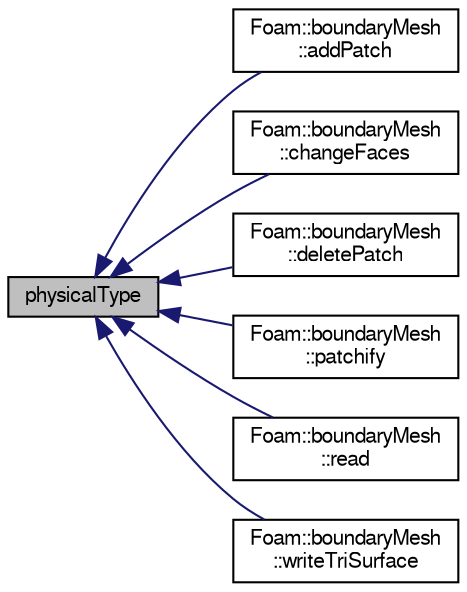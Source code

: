 digraph "physicalType"
{
  bgcolor="transparent";
  edge [fontname="FreeSans",fontsize="10",labelfontname="FreeSans",labelfontsize="10"];
  node [fontname="FreeSans",fontsize="10",shape=record];
  rankdir="LR";
  Node1 [label="physicalType",height=0.2,width=0.4,color="black", fillcolor="grey75", style="filled" fontcolor="black"];
  Node1 -> Node2 [dir="back",color="midnightblue",fontsize="10",style="solid",fontname="FreeSans"];
  Node2 [label="Foam::boundaryMesh\l::addPatch",height=0.2,width=0.4,color="black",URL="$a00142.html#a09c4e5c8d34934fb4a87b7e358903ec2",tooltip="Add to back of patch list. "];
  Node1 -> Node3 [dir="back",color="midnightblue",fontsize="10",style="solid",fontname="FreeSans"];
  Node3 [label="Foam::boundaryMesh\l::changeFaces",height=0.2,width=0.4,color="black",URL="$a00142.html#aa3edbdb390a2b28fbb17a16562278186",tooltip="Recalculate face ordering and patches. Return old to new. "];
  Node1 -> Node4 [dir="back",color="midnightblue",fontsize="10",style="solid",fontname="FreeSans"];
  Node4 [label="Foam::boundaryMesh\l::deletePatch",height=0.2,width=0.4,color="black",URL="$a00142.html#a35bae3d1fccc75f1edba03069229ce71",tooltip="Delete from patch list. "];
  Node1 -> Node5 [dir="back",color="midnightblue",fontsize="10",style="solid",fontname="FreeSans"];
  Node5 [label="Foam::boundaryMesh\l::patchify",height=0.2,width=0.4,color="black",URL="$a00142.html#a1388ce7b51e90f0f124154376ec33a51",tooltip="Take over patches onto polyMesh from nearest face in *this. "];
  Node1 -> Node6 [dir="back",color="midnightblue",fontsize="10",style="solid",fontname="FreeSans"];
  Node6 [label="Foam::boundaryMesh\l::read",height=0.2,width=0.4,color="black",URL="$a00142.html#ad75a6a0d6490bd22adad55646a22e51b",tooltip="Read from boundaryMesh of polyMesh. "];
  Node1 -> Node7 [dir="back",color="midnightblue",fontsize="10",style="solid",fontname="FreeSans"];
  Node7 [label="Foam::boundaryMesh\l::writeTriSurface",height=0.2,width=0.4,color="black",URL="$a00142.html#a79443a0e738c0e7e5bba68618c154e5b",tooltip="Write to file. "];
}
